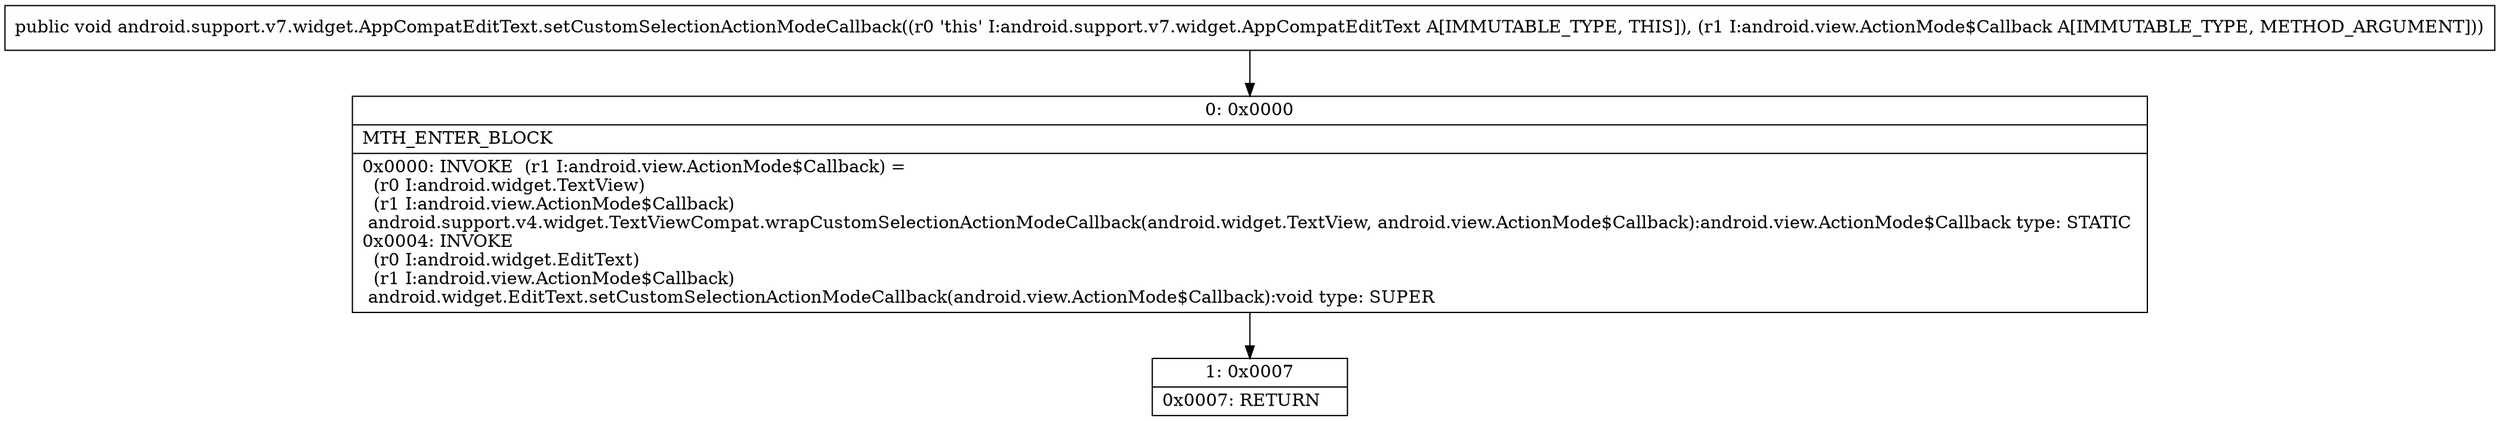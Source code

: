digraph "CFG forandroid.support.v7.widget.AppCompatEditText.setCustomSelectionActionModeCallback(Landroid\/view\/ActionMode$Callback;)V" {
Node_0 [shape=record,label="{0\:\ 0x0000|MTH_ENTER_BLOCK\l|0x0000: INVOKE  (r1 I:android.view.ActionMode$Callback) = \l  (r0 I:android.widget.TextView)\l  (r1 I:android.view.ActionMode$Callback)\l android.support.v4.widget.TextViewCompat.wrapCustomSelectionActionModeCallback(android.widget.TextView, android.view.ActionMode$Callback):android.view.ActionMode$Callback type: STATIC \l0x0004: INVOKE  \l  (r0 I:android.widget.EditText)\l  (r1 I:android.view.ActionMode$Callback)\l android.widget.EditText.setCustomSelectionActionModeCallback(android.view.ActionMode$Callback):void type: SUPER \l}"];
Node_1 [shape=record,label="{1\:\ 0x0007|0x0007: RETURN   \l}"];
MethodNode[shape=record,label="{public void android.support.v7.widget.AppCompatEditText.setCustomSelectionActionModeCallback((r0 'this' I:android.support.v7.widget.AppCompatEditText A[IMMUTABLE_TYPE, THIS]), (r1 I:android.view.ActionMode$Callback A[IMMUTABLE_TYPE, METHOD_ARGUMENT])) }"];
MethodNode -> Node_0;
Node_0 -> Node_1;
}

